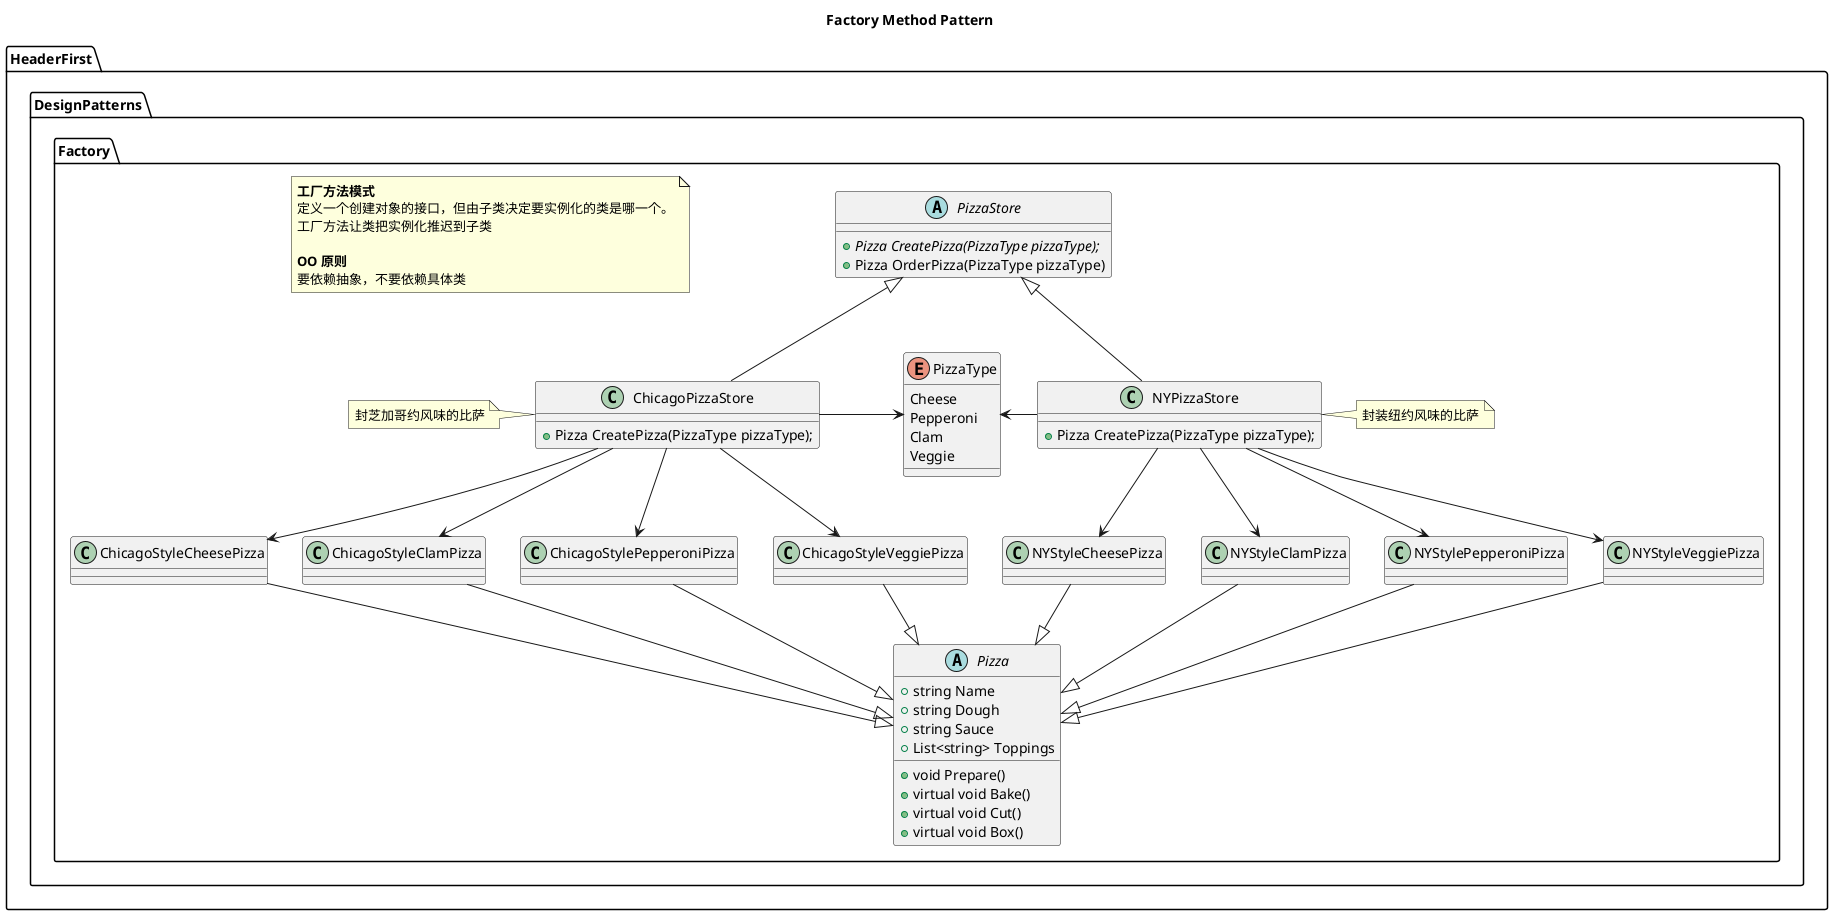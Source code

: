 @startuml
title Factory Method Pattern
namespace HeaderFirst.DesignPatterns.Factory{
    note as FactoryMethod
    <b>工厂方法模式</b>
    定义一个创建对象的接口，但由子类决定要实例化的类是哪一个。
    工厂方法让类把实例化推迟到子类

    <b>OO 原则</b>
    要依赖抽象，不要依赖具体类
    end note

    ChicagoPizzaStore -up-|> PizzaStore
    NYPizzaStore -up-|> PizzaStore
    ChicagoPizzaStore -right-> PizzaType
    NYPizzaStore -left-> PizzaType
    ChicagoPizzaStore --> ChicagoStyleCheesePizza
    ChicagoPizzaStore --> ChicagoStyleClamPizza
    ChicagoPizzaStore --> ChicagoStylePepperoniPizza
    ChicagoPizzaStore --> ChicagoStyleVeggiePizza
    NYPizzaStore --> NYStyleCheesePizza
    NYPizzaStore --> NYStyleClamPizza
    NYPizzaStore --> NYStylePepperoniPizza
    NYPizzaStore --> NYStyleVeggiePizza
    ChicagoStyleCheesePizza -down-|> Pizza
    ChicagoStyleClamPizza -down-|> Pizza
    ChicagoStylePepperoniPizza -down-|> Pizza
    ChicagoStyleVeggiePizza -down-|> Pizza
    NYStyleCheesePizza -down-|> Pizza
    NYStyleClamPizza -down-|> Pizza
    NYStylePepperoniPizza -down-|> Pizza
    NYStyleVeggiePizza -down-|> Pizza

    abstract class PizzaStore
    {
        + {abstract} Pizza CreatePizza(PizzaType pizzaType);
        + Pizza OrderPizza(PizzaType pizzaType)
    }
    class ChicagoPizzaStore
    {
        + Pizza CreatePizza(PizzaType pizzaType);
    }
    note left of ChicagoPizzaStore:封芝加哥约风味的比萨
    class NYPizzaStore
    {
        + Pizza CreatePizza(PizzaType pizzaType);
    }
    note right of NYPizzaStore:封装纽约风味的比萨
    abstract class Pizza
    {
        + string Name
        + string Dough
        + string Sauce
        + List<string> Toppings

        + void Prepare()
        + virtual void Bake()
        + virtual void Cut()
        + virtual void Box()
    }

    class ChicagoStyleCheesePizza
    {

    }
    class ChicagoStyleClamPizza
    {

    }
    class ChicagoStylePepperoniPizza
    {

    }
    class ChicagoStyleVeggiePizza
    {

    }
    class NYStyleCheesePizza
    {

    }
    class NYStyleClamPizza
    {

    }
    class NYStylePepperoniPizza
    {

    }
    class NYStyleVeggiePizza
    {

    }

    enum PizzaType
    {
        Cheese
        Pepperoni
        Clam
        Veggie
    }
}
@enduml